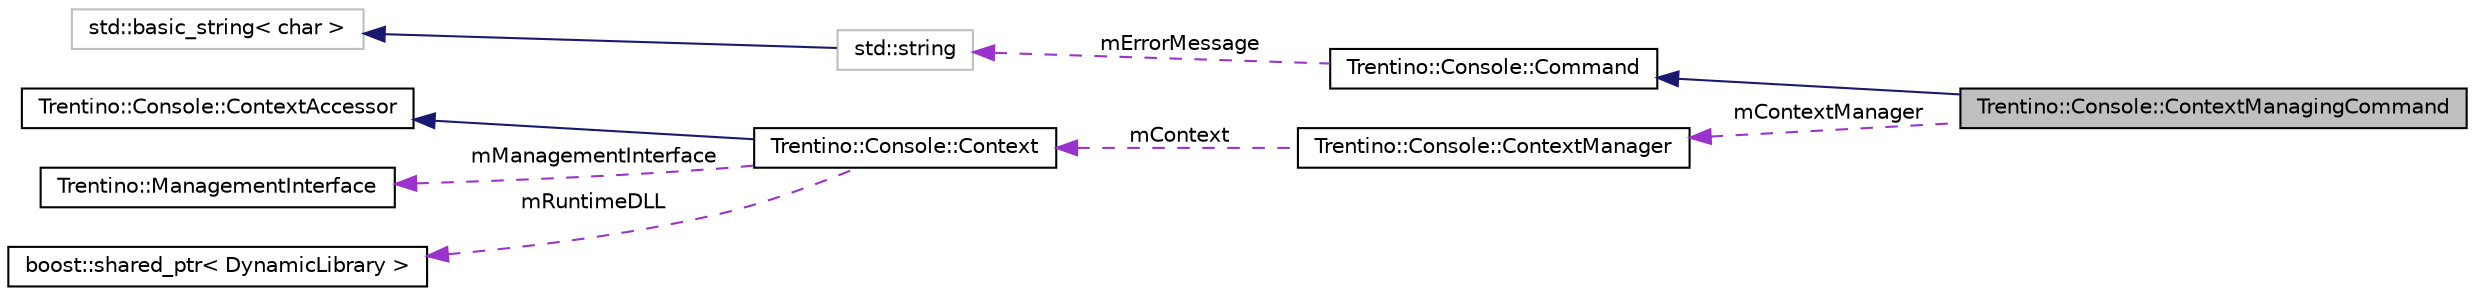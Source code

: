 digraph G
{
  edge [fontname="Helvetica",fontsize="10",labelfontname="Helvetica",labelfontsize="10"];
  node [fontname="Helvetica",fontsize="10",shape=record];
  rankdir="LR";
  Node1 [label="Trentino::Console::ContextManagingCommand",height=0.2,width=0.4,color="black", fillcolor="grey75", style="filled" fontcolor="black"];
  Node2 -> Node1 [dir="back",color="midnightblue",fontsize="10",style="solid",fontname="Helvetica"];
  Node2 [label="Trentino::Console::Command",height=0.2,width=0.4,color="black", fillcolor="white", style="filled",URL="$class_trentino_1_1_console_1_1_command.html",tooltip="A base abstract class for all the users commands."];
  Node3 -> Node2 [dir="back",color="darkorchid3",fontsize="10",style="dashed",label=" mErrorMessage" ,fontname="Helvetica"];
  Node3 [label="std::string",height=0.2,width=0.4,color="grey75", fillcolor="white", style="filled",tooltip="STL class."];
  Node4 -> Node3 [dir="back",color="midnightblue",fontsize="10",style="solid",fontname="Helvetica"];
  Node4 [label="std::basic_string\< char \>",height=0.2,width=0.4,color="grey75", fillcolor="white", style="filled",tooltip="STL class."];
  Node5 -> Node1 [dir="back",color="darkorchid3",fontsize="10",style="dashed",label=" mContextManager" ,fontname="Helvetica"];
  Node5 [label="Trentino::Console::ContextManager",height=0.2,width=0.4,color="black", fillcolor="white", style="filled",URL="$class_trentino_1_1_console_1_1_context_manager.html",tooltip="Central entity used to access contexts."];
  Node6 -> Node5 [dir="back",color="darkorchid3",fontsize="10",style="dashed",label=" mContext" ,fontname="Helvetica"];
  Node6 [label="Trentino::Console::Context",height=0.2,width=0.4,color="black", fillcolor="white", style="filled",URL="$class_trentino_1_1_console_1_1_context.html",tooltip="Serves as a container for different information needed during the execution of a command."];
  Node7 -> Node6 [dir="back",color="midnightblue",fontsize="10",style="solid",fontname="Helvetica"];
  Node7 [label="Trentino::Console::ContextAccessor",height=0.2,width=0.4,color="black", fillcolor="white", style="filled",URL="$class_trentino_1_1_console_1_1_context_accessor.html",tooltip="Interface containing only the getter methods for a Context."];
  Node8 -> Node6 [dir="back",color="darkorchid3",fontsize="10",style="dashed",label=" mManagementInterface" ,fontname="Helvetica"];
  Node8 [label="Trentino::ManagementInterface",height=0.2,width=0.4,color="black", fillcolor="white", style="filled",URL="$class_trentino_1_1_management_interface.html",tooltip="A class representing the interface to communicate with the runtime."];
  Node9 -> Node6 [dir="back",color="darkorchid3",fontsize="10",style="dashed",label=" mRuntimeDLL" ,fontname="Helvetica"];
  Node9 [label="boost::shared_ptr\< DynamicLibrary \>",height=0.2,width=0.4,color="black", fillcolor="white", style="filled",URL="$classboost_1_1shared__ptr.html"];
}

